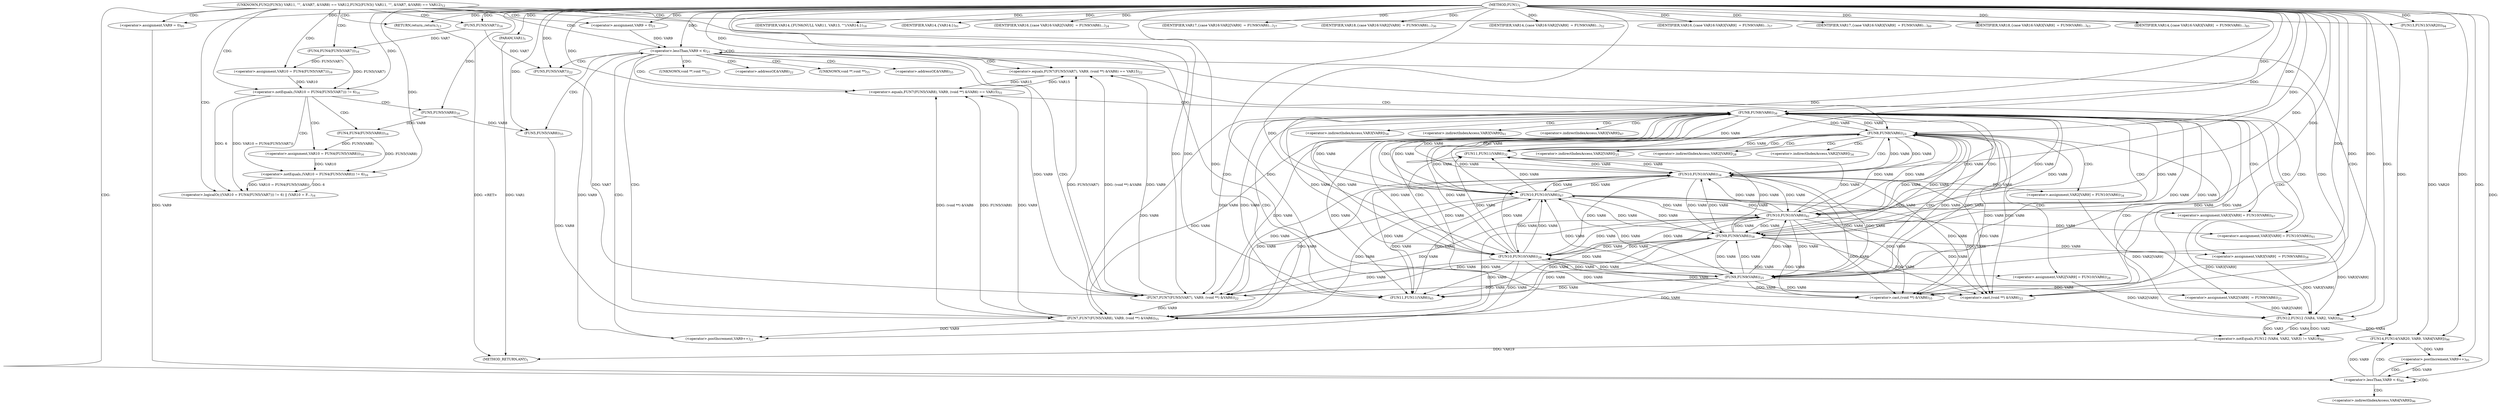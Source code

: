 digraph "FUN1" {  
"8" [label = <(METHOD,FUN1)<SUB>1</SUB>> ]
"174" [label = <(METHOD_RETURN,ANY)<SUB>1</SUB>> ]
"9" [label = <(PARAM,VAR1)<SUB>1</SUB>> ]
"155" [label = <(FUN13,FUN13(VAR20))<SUB>94</SUB>> ]
"24" [label = <(&lt;operator&gt;.logicalOr,((VAR10 = FUN4(FUN5(VAR7))) != 6) || (VAR10 = F...)<SUB>16</SUB>> ]
"46" [label = <(&lt;operator&gt;.lessThan,VAR9 &lt; 6)<SUB>21</SUB>> ]
"49" [label = <(&lt;operator&gt;.postIncrement,VAR9++)<SUB>21</SUB>> ]
"147" [label = <(&lt;operator&gt;.notEquals,FUN12 (VAR4, VAR2, VAR3) != VAR19)<SUB>90</SUB>> ]
"162" [label = <(&lt;operator&gt;.lessThan,VAR9 &lt; 6)<SUB>95</SUB>> ]
"165" [label = <(&lt;operator&gt;.postIncrement,VAR9++)<SUB>95</SUB>> ]
"22" [label = <(RETURN,return;,return;)<SUB>13</SUB>> ]
"40" [label = <(IDENTIFIER,VAR14,{
		FUN6(NULL VAR11, VAR13, &quot;&quot;);
		VAR14;
	})<SUB>18</SUB>> ]
"43" [label = <(&lt;operator&gt;.assignment,VAR9 = 0)<SUB>21</SUB>> ]
"154" [label = <(IDENTIFIER,VAR14,{
		VAR14;
	})<SUB>91</SUB>> ]
"159" [label = <(&lt;operator&gt;.assignment,VAR9 = 0)<SUB>95</SUB>> ]
"168" [label = <(FUN14,FUN14(VAR20, VAR9, VAR4[VAR9]))<SUB>96</SUB>> ]
"25" [label = <(&lt;operator&gt;.notEquals,(VAR10 = FUN4(FUN5(VAR7))) != 6)<SUB>16</SUB>> ]
"32" [label = <(&lt;operator&gt;.notEquals,(VAR10 = FUN4(FUN5(VAR8))) != 6)<SUB>16</SUB>> ]
"53" [label = <(&lt;operator&gt;.equals,FUN7(FUN5(VAR7), VAR9, (void **) &amp;VAR6) == VAR15)<SUB>22</SUB>> ]
"100" [label = <(&lt;operator&gt;.equals,FUN7(FUN5(VAR8), VAR9, (void **) &amp;VAR6) == VAR15)<SUB>55</SUB>> ]
"148" [label = <(FUN12,FUN12 (VAR4, VAR2, VAR3))<SUB>90</SUB>> ]
"26" [label = <(&lt;operator&gt;.assignment,VAR10 = FUN4(FUN5(VAR7)))<SUB>16</SUB>> ]
"33" [label = <(&lt;operator&gt;.assignment,VAR10 = FUN4(FUN5(VAR8)))<SUB>16</SUB>> ]
"28" [label = <(FUN4,FUN4(FUN5(VAR7)))<SUB>16</SUB>> ]
"35" [label = <(FUN4,FUN4(FUN5(VAR8)))<SUB>16</SUB>> ]
"54" [label = <(FUN7,FUN7(FUN5(VAR7), VAR9, (void **) &amp;VAR6))<SUB>22</SUB>> ]
"65" [label = <(FUN8,FUN8(VAR6))<SUB>23</SUB>> ]
"101" [label = <(FUN7,FUN7(FUN5(VAR8), VAR9, (void **) &amp;VAR6))<SUB>55</SUB>> ]
"112" [label = <(FUN8,FUN8(VAR6))<SUB>56</SUB>> ]
"29" [label = <(FUN5,FUN5(VAR7))<SUB>16</SUB>> ]
"36" [label = <(FUN5,FUN5(VAR8))<SUB>16</SUB>> ]
"55" [label = <(FUN5,FUN5(VAR7))<SUB>22</SUB>> ]
"58" [label = <(&lt;operator&gt;.cast,(void **) &amp;VAR6)<SUB>22</SUB>> ]
"69" [label = <(IDENTIFIER,VAR16,{
				case VAR16:
					VAR2[VAR9]  = FUN9(VAR6)...)<SUB>24</SUB>> ]
"70" [label = <(&lt;operator&gt;.assignment,VAR2[VAR9]  = FUN9(VAR6))<SUB>25</SUB>> ]
"78" [label = <(IDENTIFIER,VAR17,{
				case VAR16:
					VAR2[VAR9]  = FUN9(VAR6)...)<SUB>27</SUB>> ]
"79" [label = <(&lt;operator&gt;.assignment,VAR2[VAR9] = FUN10(VAR6))<SUB>28</SUB>> ]
"87" [label = <(IDENTIFIER,VAR18,{
				case VAR16:
					VAR2[VAR9]  = FUN9(VAR6)...)<SUB>30</SUB>> ]
"88" [label = <(FUN11,FUN11(VAR6))<SUB>32</SUB>> ]
"90" [label = <(&lt;operator&gt;.assignment,VAR2[VAR9] = FUN10(VAR6))<SUB>34</SUB>> ]
"98" [label = <(IDENTIFIER,VAR14,{
				case VAR16:
					VAR2[VAR9]  = FUN9(VAR6)...)<SUB>52</SUB>> ]
"102" [label = <(FUN5,FUN5(VAR8))<SUB>55</SUB>> ]
"105" [label = <(&lt;operator&gt;.cast,(void **) &amp;VAR6)<SUB>55</SUB>> ]
"116" [label = <(IDENTIFIER,VAR16,{
				case VAR16:
					VAR3[VAR9]  = FUN9(VAR6)...)<SUB>57</SUB>> ]
"117" [label = <(&lt;operator&gt;.assignment,VAR3[VAR9]  = FUN9(VAR6))<SUB>58</SUB>> ]
"125" [label = <(IDENTIFIER,VAR17,{
				case VAR16:
					VAR3[VAR9]  = FUN9(VAR6)...)<SUB>60</SUB>> ]
"126" [label = <(&lt;operator&gt;.assignment,VAR3[VAR9] = FUN10(VAR6))<SUB>61</SUB>> ]
"134" [label = <(IDENTIFIER,VAR18,{
				case VAR16:
					VAR3[VAR9]  = FUN9(VAR6)...)<SUB>63</SUB>> ]
"135" [label = <(FUN11,FUN11(VAR6))<SUB>65</SUB>> ]
"137" [label = <(&lt;operator&gt;.assignment,VAR3[VAR9] = FUN10(VAR6))<SUB>67</SUB>> ]
"145" [label = <(IDENTIFIER,VAR14,{
				case VAR16:
					VAR3[VAR9]  = FUN9(VAR6)...)<SUB>85</SUB>> ]
"74" [label = <(FUN9,FUN9(VAR6))<SUB>25</SUB>> ]
"83" [label = <(FUN10,FUN10(VAR6))<SUB>28</SUB>> ]
"94" [label = <(FUN10,FUN10(VAR6))<SUB>34</SUB>> ]
"121" [label = <(FUN9,FUN9(VAR6))<SUB>58</SUB>> ]
"130" [label = <(FUN10,FUN10(VAR6))<SUB>61</SUB>> ]
"141" [label = <(FUN10,FUN10(VAR6))<SUB>67</SUB>> ]
"20" [label = <(UNKNOWN,FUN2(FUN3() VAR11, &quot;&quot;, &amp;VAR7, &amp;VAR8) == VAR12,FUN2(FUN3() VAR11, &quot;&quot;, &amp;VAR7, &amp;VAR8) == VAR12)<SUB>12</SUB>> ]
"171" [label = <(&lt;operator&gt;.indirectIndexAccess,VAR4[VAR9])<SUB>96</SUB>> ]
"59" [label = <(UNKNOWN,void **,void **)<SUB>22</SUB>> ]
"60" [label = <(&lt;operator&gt;.addressOf,&amp;VAR6)<SUB>22</SUB>> ]
"106" [label = <(UNKNOWN,void **,void **)<SUB>55</SUB>> ]
"107" [label = <(&lt;operator&gt;.addressOf,&amp;VAR6)<SUB>55</SUB>> ]
"71" [label = <(&lt;operator&gt;.indirectIndexAccess,VAR2[VAR9])<SUB>25</SUB>> ]
"80" [label = <(&lt;operator&gt;.indirectIndexAccess,VAR2[VAR9])<SUB>28</SUB>> ]
"91" [label = <(&lt;operator&gt;.indirectIndexAccess,VAR2[VAR9])<SUB>34</SUB>> ]
"118" [label = <(&lt;operator&gt;.indirectIndexAccess,VAR3[VAR9])<SUB>58</SUB>> ]
"127" [label = <(&lt;operator&gt;.indirectIndexAccess,VAR3[VAR9])<SUB>61</SUB>> ]
"138" [label = <(&lt;operator&gt;.indirectIndexAccess,VAR3[VAR9])<SUB>67</SUB>> ]
  "22" -> "174"  [ label = "DDG: &lt;RET&gt;"] 
  "9" -> "174"  [ label = "DDG: VAR1"] 
  "147" -> "174"  [ label = "DDG: VAR19"] 
  "8" -> "9"  [ label = "DDG: "] 
  "8" -> "155"  [ label = "DDG: "] 
  "8" -> "22"  [ label = "DDG: "] 
  "25" -> "24"  [ label = "DDG: VAR10 = FUN4(FUN5(VAR7))"] 
  "25" -> "24"  [ label = "DDG: 6"] 
  "32" -> "24"  [ label = "DDG: VAR10 = FUN4(FUN5(VAR8))"] 
  "32" -> "24"  [ label = "DDG: 6"] 
  "8" -> "40"  [ label = "DDG: "] 
  "8" -> "43"  [ label = "DDG: "] 
  "43" -> "46"  [ label = "DDG: VAR9"] 
  "49" -> "46"  [ label = "DDG: VAR9"] 
  "8" -> "46"  [ label = "DDG: "] 
  "101" -> "49"  [ label = "DDG: VAR9"] 
  "8" -> "49"  [ label = "DDG: "] 
  "148" -> "147"  [ label = "DDG: VAR4"] 
  "148" -> "147"  [ label = "DDG: VAR2"] 
  "148" -> "147"  [ label = "DDG: VAR3"] 
  "8" -> "147"  [ label = "DDG: "] 
  "8" -> "154"  [ label = "DDG: "] 
  "8" -> "159"  [ label = "DDG: "] 
  "159" -> "162"  [ label = "DDG: VAR9"] 
  "165" -> "162"  [ label = "DDG: VAR9"] 
  "8" -> "162"  [ label = "DDG: "] 
  "168" -> "165"  [ label = "DDG: VAR9"] 
  "8" -> "165"  [ label = "DDG: "] 
  "26" -> "25"  [ label = "DDG: VAR10"] 
  "28" -> "25"  [ label = "DDG: FUN5(VAR7)"] 
  "8" -> "25"  [ label = "DDG: "] 
  "33" -> "32"  [ label = "DDG: VAR10"] 
  "35" -> "32"  [ label = "DDG: FUN5(VAR8)"] 
  "8" -> "32"  [ label = "DDG: "] 
  "8" -> "148"  [ label = "DDG: "] 
  "90" -> "148"  [ label = "DDG: VAR2[VAR9]"] 
  "79" -> "148"  [ label = "DDG: VAR2[VAR9]"] 
  "70" -> "148"  [ label = "DDG: VAR2[VAR9]"] 
  "137" -> "148"  [ label = "DDG: VAR3[VAR9]"] 
  "126" -> "148"  [ label = "DDG: VAR3[VAR9]"] 
  "117" -> "148"  [ label = "DDG: VAR3[VAR9]"] 
  "155" -> "168"  [ label = "DDG: VAR20"] 
  "8" -> "168"  [ label = "DDG: "] 
  "162" -> "168"  [ label = "DDG: VAR9"] 
  "148" -> "168"  [ label = "DDG: VAR4"] 
  "28" -> "26"  [ label = "DDG: FUN5(VAR7)"] 
  "35" -> "33"  [ label = "DDG: FUN5(VAR8)"] 
  "54" -> "53"  [ label = "DDG: FUN5(VAR7)"] 
  "54" -> "53"  [ label = "DDG: VAR9"] 
  "54" -> "53"  [ label = "DDG: (void **) &amp;VAR6"] 
  "100" -> "53"  [ label = "DDG: VAR15"] 
  "8" -> "53"  [ label = "DDG: "] 
  "101" -> "100"  [ label = "DDG: FUN5(VAR8)"] 
  "101" -> "100"  [ label = "DDG: VAR9"] 
  "101" -> "100"  [ label = "DDG: (void **) &amp;VAR6"] 
  "53" -> "100"  [ label = "DDG: VAR15"] 
  "8" -> "100"  [ label = "DDG: "] 
  "29" -> "28"  [ label = "DDG: VAR7"] 
  "36" -> "35"  [ label = "DDG: VAR8"] 
  "55" -> "54"  [ label = "DDG: VAR7"] 
  "46" -> "54"  [ label = "DDG: VAR9"] 
  "8" -> "54"  [ label = "DDG: "] 
  "65" -> "54"  [ label = "DDG: VAR6"] 
  "94" -> "54"  [ label = "DDG: VAR6"] 
  "83" -> "54"  [ label = "DDG: VAR6"] 
  "74" -> "54"  [ label = "DDG: VAR6"] 
  "112" -> "54"  [ label = "DDG: VAR6"] 
  "141" -> "54"  [ label = "DDG: VAR6"] 
  "130" -> "54"  [ label = "DDG: VAR6"] 
  "121" -> "54"  [ label = "DDG: VAR6"] 
  "102" -> "101"  [ label = "DDG: VAR8"] 
  "54" -> "101"  [ label = "DDG: VAR9"] 
  "8" -> "101"  [ label = "DDG: "] 
  "65" -> "101"  [ label = "DDG: VAR6"] 
  "94" -> "101"  [ label = "DDG: VAR6"] 
  "83" -> "101"  [ label = "DDG: VAR6"] 
  "74" -> "101"  [ label = "DDG: VAR6"] 
  "112" -> "101"  [ label = "DDG: VAR6"] 
  "141" -> "101"  [ label = "DDG: VAR6"] 
  "130" -> "101"  [ label = "DDG: VAR6"] 
  "121" -> "101"  [ label = "DDG: VAR6"] 
  "8" -> "29"  [ label = "DDG: "] 
  "8" -> "36"  [ label = "DDG: "] 
  "29" -> "55"  [ label = "DDG: VAR7"] 
  "8" -> "55"  [ label = "DDG: "] 
  "65" -> "58"  [ label = "DDG: VAR6"] 
  "94" -> "58"  [ label = "DDG: VAR6"] 
  "83" -> "58"  [ label = "DDG: VAR6"] 
  "74" -> "58"  [ label = "DDG: VAR6"] 
  "112" -> "58"  [ label = "DDG: VAR6"] 
  "141" -> "58"  [ label = "DDG: VAR6"] 
  "130" -> "58"  [ label = "DDG: VAR6"] 
  "121" -> "58"  [ label = "DDG: VAR6"] 
  "8" -> "58"  [ label = "DDG: "] 
  "94" -> "65"  [ label = "DDG: VAR6"] 
  "83" -> "65"  [ label = "DDG: VAR6"] 
  "74" -> "65"  [ label = "DDG: VAR6"] 
  "112" -> "65"  [ label = "DDG: VAR6"] 
  "141" -> "65"  [ label = "DDG: VAR6"] 
  "130" -> "65"  [ label = "DDG: VAR6"] 
  "121" -> "65"  [ label = "DDG: VAR6"] 
  "8" -> "65"  [ label = "DDG: "] 
  "8" -> "69"  [ label = "DDG: "] 
  "74" -> "70"  [ label = "DDG: VAR6"] 
  "8" -> "78"  [ label = "DDG: "] 
  "83" -> "79"  [ label = "DDG: VAR6"] 
  "8" -> "87"  [ label = "DDG: "] 
  "94" -> "90"  [ label = "DDG: VAR6"] 
  "8" -> "98"  [ label = "DDG: "] 
  "36" -> "102"  [ label = "DDG: VAR8"] 
  "8" -> "102"  [ label = "DDG: "] 
  "65" -> "105"  [ label = "DDG: VAR6"] 
  "94" -> "105"  [ label = "DDG: VAR6"] 
  "83" -> "105"  [ label = "DDG: VAR6"] 
  "74" -> "105"  [ label = "DDG: VAR6"] 
  "112" -> "105"  [ label = "DDG: VAR6"] 
  "141" -> "105"  [ label = "DDG: VAR6"] 
  "130" -> "105"  [ label = "DDG: VAR6"] 
  "121" -> "105"  [ label = "DDG: VAR6"] 
  "8" -> "105"  [ label = "DDG: "] 
  "65" -> "112"  [ label = "DDG: VAR6"] 
  "94" -> "112"  [ label = "DDG: VAR6"] 
  "83" -> "112"  [ label = "DDG: VAR6"] 
  "74" -> "112"  [ label = "DDG: VAR6"] 
  "141" -> "112"  [ label = "DDG: VAR6"] 
  "130" -> "112"  [ label = "DDG: VAR6"] 
  "121" -> "112"  [ label = "DDG: VAR6"] 
  "8" -> "112"  [ label = "DDG: "] 
  "8" -> "116"  [ label = "DDG: "] 
  "121" -> "117"  [ label = "DDG: VAR6"] 
  "8" -> "125"  [ label = "DDG: "] 
  "130" -> "126"  [ label = "DDG: VAR6"] 
  "8" -> "134"  [ label = "DDG: "] 
  "141" -> "137"  [ label = "DDG: VAR6"] 
  "8" -> "145"  [ label = "DDG: "] 
  "65" -> "88"  [ label = "DDG: VAR6"] 
  "8" -> "88"  [ label = "DDG: "] 
  "94" -> "88"  [ label = "DDG: VAR6"] 
  "83" -> "88"  [ label = "DDG: VAR6"] 
  "74" -> "88"  [ label = "DDG: VAR6"] 
  "112" -> "88"  [ label = "DDG: VAR6"] 
  "141" -> "88"  [ label = "DDG: VAR6"] 
  "130" -> "88"  [ label = "DDG: VAR6"] 
  "121" -> "88"  [ label = "DDG: VAR6"] 
  "112" -> "135"  [ label = "DDG: VAR6"] 
  "8" -> "135"  [ label = "DDG: "] 
  "65" -> "135"  [ label = "DDG: VAR6"] 
  "94" -> "135"  [ label = "DDG: VAR6"] 
  "83" -> "135"  [ label = "DDG: VAR6"] 
  "74" -> "135"  [ label = "DDG: VAR6"] 
  "141" -> "135"  [ label = "DDG: VAR6"] 
  "130" -> "135"  [ label = "DDG: VAR6"] 
  "121" -> "135"  [ label = "DDG: VAR6"] 
  "65" -> "74"  [ label = "DDG: VAR6"] 
  "8" -> "74"  [ label = "DDG: "] 
  "94" -> "74"  [ label = "DDG: VAR6"] 
  "83" -> "74"  [ label = "DDG: VAR6"] 
  "112" -> "74"  [ label = "DDG: VAR6"] 
  "141" -> "74"  [ label = "DDG: VAR6"] 
  "130" -> "74"  [ label = "DDG: VAR6"] 
  "121" -> "74"  [ label = "DDG: VAR6"] 
  "65" -> "83"  [ label = "DDG: VAR6"] 
  "8" -> "83"  [ label = "DDG: "] 
  "94" -> "83"  [ label = "DDG: VAR6"] 
  "74" -> "83"  [ label = "DDG: VAR6"] 
  "112" -> "83"  [ label = "DDG: VAR6"] 
  "141" -> "83"  [ label = "DDG: VAR6"] 
  "130" -> "83"  [ label = "DDG: VAR6"] 
  "121" -> "83"  [ label = "DDG: VAR6"] 
  "88" -> "94"  [ label = "DDG: VAR6"] 
  "8" -> "94"  [ label = "DDG: "] 
  "65" -> "94"  [ label = "DDG: VAR6"] 
  "83" -> "94"  [ label = "DDG: VAR6"] 
  "74" -> "94"  [ label = "DDG: VAR6"] 
  "112" -> "94"  [ label = "DDG: VAR6"] 
  "141" -> "94"  [ label = "DDG: VAR6"] 
  "130" -> "94"  [ label = "DDG: VAR6"] 
  "121" -> "94"  [ label = "DDG: VAR6"] 
  "112" -> "121"  [ label = "DDG: VAR6"] 
  "8" -> "121"  [ label = "DDG: "] 
  "65" -> "121"  [ label = "DDG: VAR6"] 
  "94" -> "121"  [ label = "DDG: VAR6"] 
  "83" -> "121"  [ label = "DDG: VAR6"] 
  "74" -> "121"  [ label = "DDG: VAR6"] 
  "141" -> "121"  [ label = "DDG: VAR6"] 
  "130" -> "121"  [ label = "DDG: VAR6"] 
  "112" -> "130"  [ label = "DDG: VAR6"] 
  "8" -> "130"  [ label = "DDG: "] 
  "65" -> "130"  [ label = "DDG: VAR6"] 
  "94" -> "130"  [ label = "DDG: VAR6"] 
  "83" -> "130"  [ label = "DDG: VAR6"] 
  "74" -> "130"  [ label = "DDG: VAR6"] 
  "141" -> "130"  [ label = "DDG: VAR6"] 
  "121" -> "130"  [ label = "DDG: VAR6"] 
  "135" -> "141"  [ label = "DDG: VAR6"] 
  "8" -> "141"  [ label = "DDG: "] 
  "65" -> "141"  [ label = "DDG: VAR6"] 
  "94" -> "141"  [ label = "DDG: VAR6"] 
  "83" -> "141"  [ label = "DDG: VAR6"] 
  "74" -> "141"  [ label = "DDG: VAR6"] 
  "112" -> "141"  [ label = "DDG: VAR6"] 
  "130" -> "141"  [ label = "DDG: VAR6"] 
  "121" -> "141"  [ label = "DDG: VAR6"] 
  "20" -> "26"  [ label = "CDG: "] 
  "20" -> "25"  [ label = "CDG: "] 
  "20" -> "162"  [ label = "CDG: "] 
  "20" -> "148"  [ label = "CDG: "] 
  "20" -> "43"  [ label = "CDG: "] 
  "20" -> "24"  [ label = "CDG: "] 
  "20" -> "155"  [ label = "CDG: "] 
  "20" -> "28"  [ label = "CDG: "] 
  "20" -> "46"  [ label = "CDG: "] 
  "20" -> "22"  [ label = "CDG: "] 
  "20" -> "29"  [ label = "CDG: "] 
  "20" -> "159"  [ label = "CDG: "] 
  "20" -> "147"  [ label = "CDG: "] 
  "46" -> "107"  [ label = "CDG: "] 
  "46" -> "60"  [ label = "CDG: "] 
  "46" -> "102"  [ label = "CDG: "] 
  "46" -> "59"  [ label = "CDG: "] 
  "46" -> "101"  [ label = "CDG: "] 
  "46" -> "54"  [ label = "CDG: "] 
  "46" -> "58"  [ label = "CDG: "] 
  "46" -> "100"  [ label = "CDG: "] 
  "46" -> "49"  [ label = "CDG: "] 
  "46" -> "46"  [ label = "CDG: "] 
  "46" -> "106"  [ label = "CDG: "] 
  "46" -> "105"  [ label = "CDG: "] 
  "46" -> "53"  [ label = "CDG: "] 
  "46" -> "55"  [ label = "CDG: "] 
  "162" -> "162"  [ label = "CDG: "] 
  "162" -> "168"  [ label = "CDG: "] 
  "162" -> "171"  [ label = "CDG: "] 
  "162" -> "165"  [ label = "CDG: "] 
  "25" -> "35"  [ label = "CDG: "] 
  "25" -> "33"  [ label = "CDG: "] 
  "25" -> "36"  [ label = "CDG: "] 
  "25" -> "32"  [ label = "CDG: "] 
  "53" -> "65"  [ label = "CDG: "] 
  "100" -> "112"  [ label = "CDG: "] 
  "65" -> "94"  [ label = "CDG: "] 
  "65" -> "74"  [ label = "CDG: "] 
  "65" -> "91"  [ label = "CDG: "] 
  "65" -> "90"  [ label = "CDG: "] 
  "65" -> "79"  [ label = "CDG: "] 
  "65" -> "80"  [ label = "CDG: "] 
  "65" -> "88"  [ label = "CDG: "] 
  "65" -> "70"  [ label = "CDG: "] 
  "65" -> "83"  [ label = "CDG: "] 
  "65" -> "71"  [ label = "CDG: "] 
  "112" -> "121"  [ label = "CDG: "] 
  "112" -> "138"  [ label = "CDG: "] 
  "112" -> "137"  [ label = "CDG: "] 
  "112" -> "130"  [ label = "CDG: "] 
  "112" -> "118"  [ label = "CDG: "] 
  "112" -> "127"  [ label = "CDG: "] 
  "112" -> "141"  [ label = "CDG: "] 
  "112" -> "126"  [ label = "CDG: "] 
  "112" -> "135"  [ label = "CDG: "] 
  "112" -> "117"  [ label = "CDG: "] 
}
